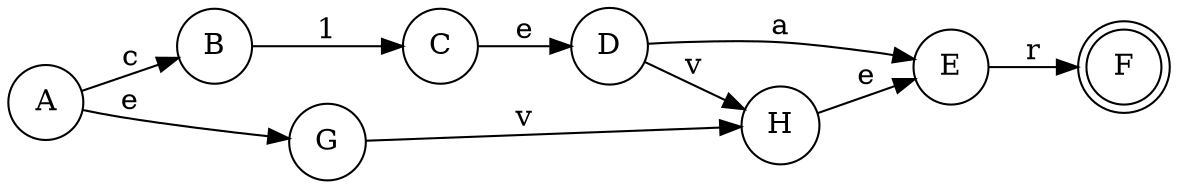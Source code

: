 digraph d{
	rankdir=LR
	"A"->"B"[label="c"]
	"B"->"C"[label="1"]
	"C"->"D"[label="e"]
	"D"->"E"[label="a"]
	"E"->"F"[label="r"]
	"F"[shape=doublecircle]
	"A"->"G"[label="e"]
	"G"->"H"[label="v"]
	"D"->"H"[label="v"]
	"H"->"E"[label="e"]
	"A"[shape=circle]
	"B"[shape=circle]
	"C"[shape=circle]
	"D"[shape=circle]
	"E"[shape=circle]
	"G"[shape=circle]
	"H"[shape=circle]

}